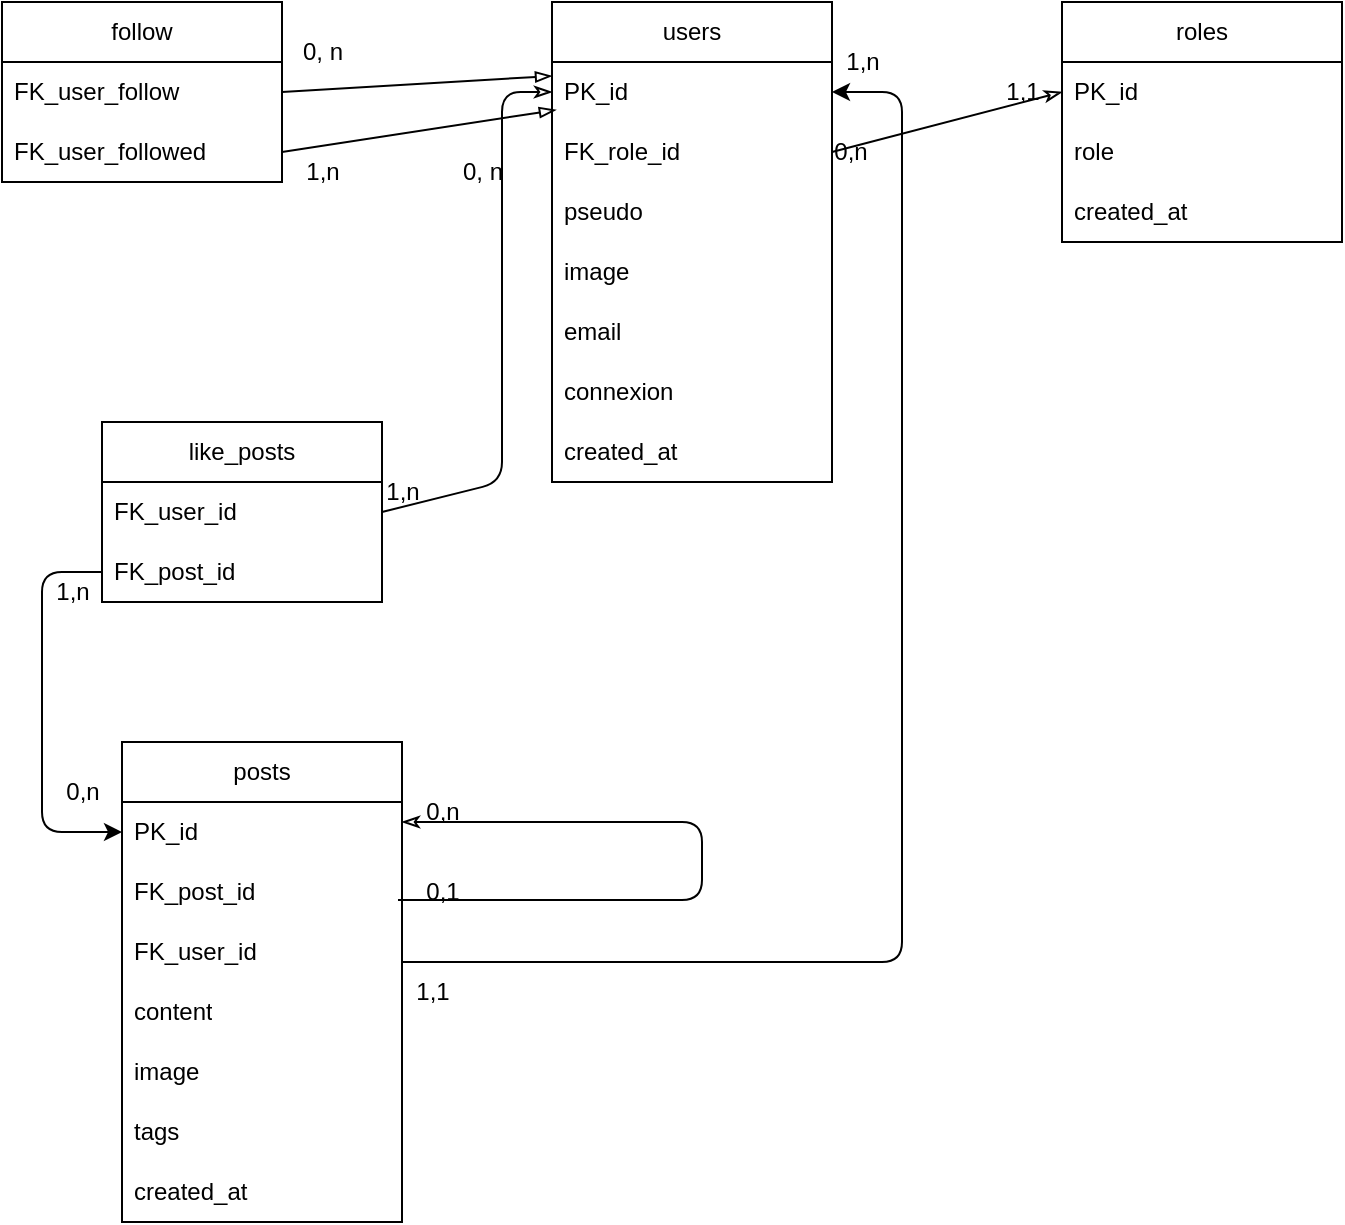 <mxfile>
    <diagram id="6IFr5QaToX1CVUOufGtZ" name="Page-1">
        <mxGraphModel dx="976" dy="757" grid="1" gridSize="10" guides="1" tooltips="1" connect="1" arrows="1" fold="1" page="1" pageScale="1" pageWidth="827" pageHeight="1169" math="0" shadow="0">
            <root>
                <mxCell id="0"/>
                <mxCell id="1" parent="0"/>
                <mxCell id="185" value="users" style="swimlane;fontStyle=0;childLayout=stackLayout;horizontal=1;startSize=30;horizontalStack=0;resizeParent=1;resizeParentMax=0;resizeLast=0;collapsible=1;marginBottom=0;whiteSpace=wrap;html=1;" parent="1" vertex="1">
                    <mxGeometry x="285" y="30" width="140" height="240" as="geometry"/>
                </mxCell>
                <mxCell id="186" value="PK_id" style="text;strokeColor=none;fillColor=none;align=left;verticalAlign=middle;spacingLeft=4;spacingRight=4;overflow=hidden;points=[[0,0.5],[1,0.5]];portConstraint=eastwest;rotatable=0;whiteSpace=wrap;html=1;" parent="185" vertex="1">
                    <mxGeometry y="30" width="140" height="30" as="geometry"/>
                </mxCell>
                <mxCell id="239" value="FK_role_id" style="text;strokeColor=none;fillColor=none;align=left;verticalAlign=middle;spacingLeft=4;spacingRight=4;overflow=hidden;points=[[0,0.5],[1,0.5]];portConstraint=eastwest;rotatable=0;whiteSpace=wrap;html=1;" parent="185" vertex="1">
                    <mxGeometry y="60" width="140" height="30" as="geometry"/>
                </mxCell>
                <mxCell id="187" value="pseudo" style="text;strokeColor=none;fillColor=none;align=left;verticalAlign=middle;spacingLeft=4;spacingRight=4;overflow=hidden;points=[[0,0.5],[1,0.5]];portConstraint=eastwest;rotatable=0;whiteSpace=wrap;html=1;" parent="185" vertex="1">
                    <mxGeometry y="90" width="140" height="30" as="geometry"/>
                </mxCell>
                <mxCell id="188" value="image&amp;nbsp;" style="text;strokeColor=none;fillColor=none;align=left;verticalAlign=middle;spacingLeft=4;spacingRight=4;overflow=hidden;points=[[0,0.5],[1,0.5]];portConstraint=eastwest;rotatable=0;whiteSpace=wrap;html=1;" parent="185" vertex="1">
                    <mxGeometry y="120" width="140" height="30" as="geometry"/>
                </mxCell>
                <mxCell id="189" value="email" style="text;strokeColor=none;fillColor=none;align=left;verticalAlign=middle;spacingLeft=4;spacingRight=4;overflow=hidden;points=[[0,0.5],[1,0.5]];portConstraint=eastwest;rotatable=0;whiteSpace=wrap;html=1;" parent="185" vertex="1">
                    <mxGeometry y="150" width="140" height="30" as="geometry"/>
                </mxCell>
                <mxCell id="190" value="connexion" style="text;strokeColor=none;fillColor=none;align=left;verticalAlign=middle;spacingLeft=4;spacingRight=4;overflow=hidden;points=[[0,0.5],[1,0.5]];portConstraint=eastwest;rotatable=0;whiteSpace=wrap;html=1;" parent="185" vertex="1">
                    <mxGeometry y="180" width="140" height="30" as="geometry"/>
                </mxCell>
                <mxCell id="191" value="created_at" style="text;strokeColor=none;fillColor=none;align=left;verticalAlign=middle;spacingLeft=4;spacingRight=4;overflow=hidden;points=[[0,0.5],[1,0.5]];portConstraint=eastwest;rotatable=0;whiteSpace=wrap;html=1;" parent="185" vertex="1">
                    <mxGeometry y="210" width="140" height="30" as="geometry"/>
                </mxCell>
                <mxCell id="192" value="posts" style="swimlane;fontStyle=0;childLayout=stackLayout;horizontal=1;startSize=30;horizontalStack=0;resizeParent=1;resizeParentMax=0;resizeLast=0;collapsible=1;marginBottom=0;whiteSpace=wrap;html=1;" parent="1" vertex="1">
                    <mxGeometry x="70" y="400" width="140" height="240" as="geometry"/>
                </mxCell>
                <mxCell id="193" value="PK_id" style="text;strokeColor=none;fillColor=none;align=left;verticalAlign=middle;spacingLeft=4;spacingRight=4;overflow=hidden;points=[[0,0.5],[1,0.5]];portConstraint=eastwest;rotatable=0;whiteSpace=wrap;html=1;" parent="192" vertex="1">
                    <mxGeometry y="30" width="140" height="30" as="geometry"/>
                </mxCell>
                <mxCell id="241" value="FK_post_id" style="text;strokeColor=none;fillColor=none;align=left;verticalAlign=middle;spacingLeft=4;spacingRight=4;overflow=hidden;points=[[0,0.5],[1,0.5]];portConstraint=eastwest;rotatable=0;whiteSpace=wrap;html=1;" parent="192" vertex="1">
                    <mxGeometry y="60" width="140" height="30" as="geometry"/>
                </mxCell>
                <mxCell id="237" value="FK_user_id" style="text;strokeColor=none;fillColor=none;align=left;verticalAlign=middle;spacingLeft=4;spacingRight=4;overflow=hidden;points=[[0,0.5],[1,0.5]];portConstraint=eastwest;rotatable=0;whiteSpace=wrap;html=1;" parent="192" vertex="1">
                    <mxGeometry y="90" width="140" height="30" as="geometry"/>
                </mxCell>
                <mxCell id="194" value="content" style="text;strokeColor=none;fillColor=none;align=left;verticalAlign=middle;spacingLeft=4;spacingRight=4;overflow=hidden;points=[[0,0.5],[1,0.5]];portConstraint=eastwest;rotatable=0;whiteSpace=wrap;html=1;" parent="192" vertex="1">
                    <mxGeometry y="120" width="140" height="30" as="geometry"/>
                </mxCell>
                <mxCell id="195" value="image" style="text;strokeColor=none;fillColor=none;align=left;verticalAlign=middle;spacingLeft=4;spacingRight=4;overflow=hidden;points=[[0,0.5],[1,0.5]];portConstraint=eastwest;rotatable=0;whiteSpace=wrap;html=1;" parent="192" vertex="1">
                    <mxGeometry y="150" width="140" height="30" as="geometry"/>
                </mxCell>
                <mxCell id="196" value="tags" style="text;strokeColor=none;fillColor=none;align=left;verticalAlign=middle;spacingLeft=4;spacingRight=4;overflow=hidden;points=[[0,0.5],[1,0.5]];portConstraint=eastwest;rotatable=0;whiteSpace=wrap;html=1;" parent="192" vertex="1">
                    <mxGeometry y="180" width="140" height="30" as="geometry"/>
                </mxCell>
                <mxCell id="278" value="created_at" style="text;strokeColor=none;fillColor=none;align=left;verticalAlign=middle;spacingLeft=4;spacingRight=4;overflow=hidden;points=[[0,0.5],[1,0.5]];portConstraint=eastwest;rotatable=0;whiteSpace=wrap;html=1;" vertex="1" parent="192">
                    <mxGeometry y="210" width="140" height="30" as="geometry"/>
                </mxCell>
                <mxCell id="204" value="roles" style="swimlane;fontStyle=0;childLayout=stackLayout;horizontal=1;startSize=30;horizontalStack=0;resizeParent=1;resizeParentMax=0;resizeLast=0;collapsible=1;marginBottom=0;whiteSpace=wrap;html=1;" parent="1" vertex="1">
                    <mxGeometry x="540" y="30" width="140" height="120" as="geometry"/>
                </mxCell>
                <mxCell id="238" value="PK_id" style="text;strokeColor=none;fillColor=none;align=left;verticalAlign=middle;spacingLeft=4;spacingRight=4;overflow=hidden;points=[[0,0.5],[1,0.5]];portConstraint=eastwest;rotatable=0;whiteSpace=wrap;html=1;" parent="204" vertex="1">
                    <mxGeometry y="30" width="140" height="30" as="geometry"/>
                </mxCell>
                <mxCell id="295" value="role" style="text;strokeColor=none;fillColor=none;align=left;verticalAlign=middle;spacingLeft=4;spacingRight=4;overflow=hidden;points=[[0,0.5],[1,0.5]];portConstraint=eastwest;rotatable=0;whiteSpace=wrap;html=1;" vertex="1" parent="204">
                    <mxGeometry y="60" width="140" height="30" as="geometry"/>
                </mxCell>
                <mxCell id="277" value="created_at" style="text;strokeColor=none;fillColor=none;align=left;verticalAlign=middle;spacingLeft=4;spacingRight=4;overflow=hidden;points=[[0,0.5],[1,0.5]];portConstraint=eastwest;rotatable=0;whiteSpace=wrap;html=1;" vertex="1" parent="204">
                    <mxGeometry y="90" width="140" height="30" as="geometry"/>
                </mxCell>
                <mxCell id="215" value="" style="endArrow=none;html=1;rounded=1;strokeColor=default;entryX=-0.05;entryY=0.967;entryDx=0;entryDy=0;startArrow=classicThin;startFill=0;entryPerimeter=0;" parent="1" edge="1">
                    <mxGeometry width="50" height="50" relative="1" as="geometry">
                        <mxPoint x="210" y="440" as="sourcePoint"/>
                        <mxPoint x="208" y="479.01" as="targetPoint"/>
                        <Array as="points">
                            <mxPoint x="360" y="440"/>
                            <mxPoint x="360" y="479"/>
                        </Array>
                    </mxGeometry>
                </mxCell>
                <mxCell id="219" value="" style="endArrow=none;html=1;rounded=1;strokeColor=default;entryX=1;entryY=0.5;entryDx=0;entryDy=0;exitX=0;exitY=0.233;exitDx=0;exitDy=0;exitPerimeter=0;endFill=0;startArrow=blockThin;startFill=0;" parent="1" source="186" target="286" edge="1">
                    <mxGeometry width="50" height="50" relative="1" as="geometry">
                        <mxPoint x="286" y="64.99" as="sourcePoint"/>
                        <mxPoint x="142.426" y="57.322" as="targetPoint"/>
                    </mxGeometry>
                </mxCell>
                <mxCell id="221" value="" style="endArrow=classicThin;html=1;rounded=1;strokeColor=default;endFill=0;entryX=0;entryY=0.5;entryDx=0;entryDy=0;exitX=1;exitY=0.5;exitDx=0;exitDy=0;" parent="1" source="239" target="238" edge="1">
                    <mxGeometry width="50" height="50" relative="1" as="geometry">
                        <mxPoint x="570" y="70" as="sourcePoint"/>
                        <mxPoint x="650" y="130" as="targetPoint"/>
                    </mxGeometry>
                </mxCell>
                <mxCell id="223" value="" style="endArrow=blockThin;html=1;rounded=1;strokeColor=default;endFill=0;exitX=1;exitY=0.5;exitDx=0;exitDy=0;entryX=0.014;entryY=0.8;entryDx=0;entryDy=0;entryPerimeter=0;" parent="1" source="287" target="186" edge="1">
                    <mxGeometry width="50" height="50" relative="1" as="geometry">
                        <mxPoint x="142.426" y="92.678" as="sourcePoint"/>
                        <mxPoint x="285" y="90" as="targetPoint"/>
                    </mxGeometry>
                </mxCell>
                <mxCell id="224" value="" style="endArrow=classicThin;html=1;rounded=1;strokeColor=default;endFill=0;exitX=1;exitY=0.5;exitDx=0;exitDy=0;entryX=0;entryY=0.5;entryDx=0;entryDy=0;" parent="1" edge="1" target="186" source="255">
                    <mxGeometry width="50" height="50" relative="1" as="geometry">
                        <mxPoint x="192" y="350.01" as="sourcePoint"/>
                        <mxPoint x="280" y="80" as="targetPoint"/>
                        <Array as="points">
                            <mxPoint x="260" y="270"/>
                            <mxPoint x="260" y="200"/>
                            <mxPoint x="260" y="150"/>
                            <mxPoint x="260" y="75"/>
                        </Array>
                    </mxGeometry>
                </mxCell>
                <mxCell id="225" value="0, n" style="text;html=1;align=center;verticalAlign=middle;resizable=0;points=[];autosize=1;strokeColor=none;fillColor=none;" parent="1" vertex="1">
                    <mxGeometry x="150" y="40" width="40" height="30" as="geometry"/>
                </mxCell>
                <mxCell id="227" value="0, n" style="text;html=1;align=center;verticalAlign=middle;resizable=0;points=[];autosize=1;strokeColor=none;fillColor=none;" parent="1" vertex="1">
                    <mxGeometry x="230" y="100" width="40" height="30" as="geometry"/>
                </mxCell>
                <mxCell id="228" value="1,n" style="text;html=1;align=center;verticalAlign=middle;resizable=0;points=[];autosize=1;strokeColor=none;fillColor=none;" parent="1" vertex="1">
                    <mxGeometry x="190" y="260" width="40" height="30" as="geometry"/>
                </mxCell>
                <mxCell id="248" value="0,n" style="text;html=1;align=center;verticalAlign=middle;resizable=0;points=[];autosize=1;strokeColor=none;fillColor=none;" parent="1" vertex="1">
                    <mxGeometry x="414" y="90" width="40" height="30" as="geometry"/>
                </mxCell>
                <mxCell id="249" value="0,1" style="text;html=1;align=center;verticalAlign=middle;resizable=0;points=[];autosize=1;strokeColor=none;fillColor=none;" parent="1" vertex="1">
                    <mxGeometry x="210" y="460" width="40" height="30" as="geometry"/>
                </mxCell>
                <mxCell id="254" value="like_posts" style="swimlane;fontStyle=0;childLayout=stackLayout;horizontal=1;startSize=30;horizontalStack=0;resizeParent=1;resizeParentMax=0;resizeLast=0;collapsible=1;marginBottom=0;whiteSpace=wrap;html=1;" vertex="1" parent="1">
                    <mxGeometry x="60" y="240" width="140" height="90" as="geometry"/>
                </mxCell>
                <mxCell id="255" value="FK_user_id" style="text;strokeColor=none;fillColor=none;align=left;verticalAlign=middle;spacingLeft=4;spacingRight=4;overflow=hidden;points=[[0,0.5],[1,0.5]];portConstraint=eastwest;rotatable=0;whiteSpace=wrap;html=1;" vertex="1" parent="254">
                    <mxGeometry y="30" width="140" height="30" as="geometry"/>
                </mxCell>
                <mxCell id="256" value="FK_post_id" style="text;strokeColor=none;fillColor=none;align=left;verticalAlign=middle;spacingLeft=4;spacingRight=4;overflow=hidden;points=[[0,0.5],[1,0.5]];portConstraint=eastwest;rotatable=0;whiteSpace=wrap;html=1;" vertex="1" parent="254">
                    <mxGeometry y="60" width="140" height="30" as="geometry"/>
                </mxCell>
                <mxCell id="259" value="" style="endArrow=classic;html=1;exitX=0;exitY=0.5;exitDx=0;exitDy=0;entryX=0;entryY=0.5;entryDx=0;entryDy=0;" edge="1" parent="1" source="256" target="193">
                    <mxGeometry width="50" height="50" relative="1" as="geometry">
                        <mxPoint x="20" y="220" as="sourcePoint"/>
                        <mxPoint x="10" y="480" as="targetPoint"/>
                        <Array as="points">
                            <mxPoint x="30" y="315"/>
                            <mxPoint x="30" y="360"/>
                            <mxPoint x="30" y="445"/>
                        </Array>
                    </mxGeometry>
                </mxCell>
                <mxCell id="261" value="0,n" style="text;html=1;align=center;verticalAlign=middle;resizable=0;points=[];autosize=1;strokeColor=none;fillColor=none;" vertex="1" parent="1">
                    <mxGeometry x="30" y="410" width="40" height="30" as="geometry"/>
                </mxCell>
                <mxCell id="262" value="1,n" style="text;html=1;align=center;verticalAlign=middle;resizable=0;points=[];autosize=1;strokeColor=none;fillColor=none;" vertex="1" parent="1">
                    <mxGeometry x="25" y="310" width="40" height="30" as="geometry"/>
                </mxCell>
                <mxCell id="263" value="1,1" style="text;html=1;align=center;verticalAlign=middle;resizable=0;points=[];autosize=1;strokeColor=none;fillColor=none;" vertex="1" parent="1">
                    <mxGeometry x="500" y="60" width="40" height="30" as="geometry"/>
                </mxCell>
                <mxCell id="281" value="1,n" style="text;html=1;align=center;verticalAlign=middle;resizable=0;points=[];autosize=1;strokeColor=none;fillColor=none;" vertex="1" parent="1">
                    <mxGeometry x="150" y="100" width="40" height="30" as="geometry"/>
                </mxCell>
                <mxCell id="284" value="0,n" style="text;html=1;align=center;verticalAlign=middle;resizable=0;points=[];autosize=1;strokeColor=none;fillColor=none;" vertex="1" parent="1">
                    <mxGeometry x="210" y="420" width="40" height="30" as="geometry"/>
                </mxCell>
                <mxCell id="285" value="follow" style="swimlane;fontStyle=0;childLayout=stackLayout;horizontal=1;startSize=30;horizontalStack=0;resizeParent=1;resizeParentMax=0;resizeLast=0;collapsible=1;marginBottom=0;whiteSpace=wrap;html=1;" vertex="1" parent="1">
                    <mxGeometry x="10" y="30" width="140" height="90" as="geometry"/>
                </mxCell>
                <mxCell id="286" value="FK_user_follow" style="text;strokeColor=none;fillColor=none;align=left;verticalAlign=middle;spacingLeft=4;spacingRight=4;overflow=hidden;points=[[0,0.5],[1,0.5]];portConstraint=eastwest;rotatable=0;whiteSpace=wrap;html=1;" vertex="1" parent="285">
                    <mxGeometry y="30" width="140" height="30" as="geometry"/>
                </mxCell>
                <mxCell id="287" value="FK_user_followed" style="text;strokeColor=none;fillColor=none;align=left;verticalAlign=middle;spacingLeft=4;spacingRight=4;overflow=hidden;points=[[0,0.5],[1,0.5]];portConstraint=eastwest;rotatable=0;whiteSpace=wrap;html=1;" vertex="1" parent="285">
                    <mxGeometry y="60" width="140" height="30" as="geometry"/>
                </mxCell>
                <mxCell id="291" value="" style="endArrow=classic;html=1;entryX=1;entryY=0.5;entryDx=0;entryDy=0;" edge="1" parent="1" target="186">
                    <mxGeometry width="50" height="50" relative="1" as="geometry">
                        <mxPoint x="210" y="510" as="sourcePoint"/>
                        <mxPoint x="460" y="60" as="targetPoint"/>
                        <Array as="points">
                            <mxPoint x="460" y="510"/>
                            <mxPoint x="460" y="75"/>
                        </Array>
                    </mxGeometry>
                </mxCell>
                <mxCell id="293" value="1,1" style="text;html=1;align=center;verticalAlign=middle;resizable=0;points=[];autosize=1;strokeColor=none;fillColor=none;" vertex="1" parent="1">
                    <mxGeometry x="205" y="510" width="40" height="30" as="geometry"/>
                </mxCell>
                <mxCell id="294" value="1,n" style="text;html=1;align=center;verticalAlign=middle;resizable=0;points=[];autosize=1;strokeColor=none;fillColor=none;" vertex="1" parent="1">
                    <mxGeometry x="420" y="45" width="40" height="30" as="geometry"/>
                </mxCell>
            </root>
        </mxGraphModel>
    </diagram>
</mxfile>